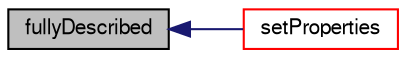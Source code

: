 digraph "fullyDescribed"
{
  bgcolor="transparent";
  edge [fontname="FreeSans",fontsize="10",labelfontname="FreeSans",labelfontsize="10"];
  node [fontname="FreeSans",fontsize="10",shape=record];
  rankdir="LR";
  Node80 [label="fullyDescribed",height=0.2,width=0.4,color="black", fillcolor="grey75", style="filled", fontcolor="black"];
  Node80 -> Node81 [dir="back",color="midnightblue",fontsize="10",style="solid",fontname="FreeSans"];
  Node81 [label="setProperties",height=0.2,width=0.4,color="red",URL="$a24366.html#a9c29fb14e9bea94ae75c185efe894b00",tooltip="Set the parcel properties. "];
}
